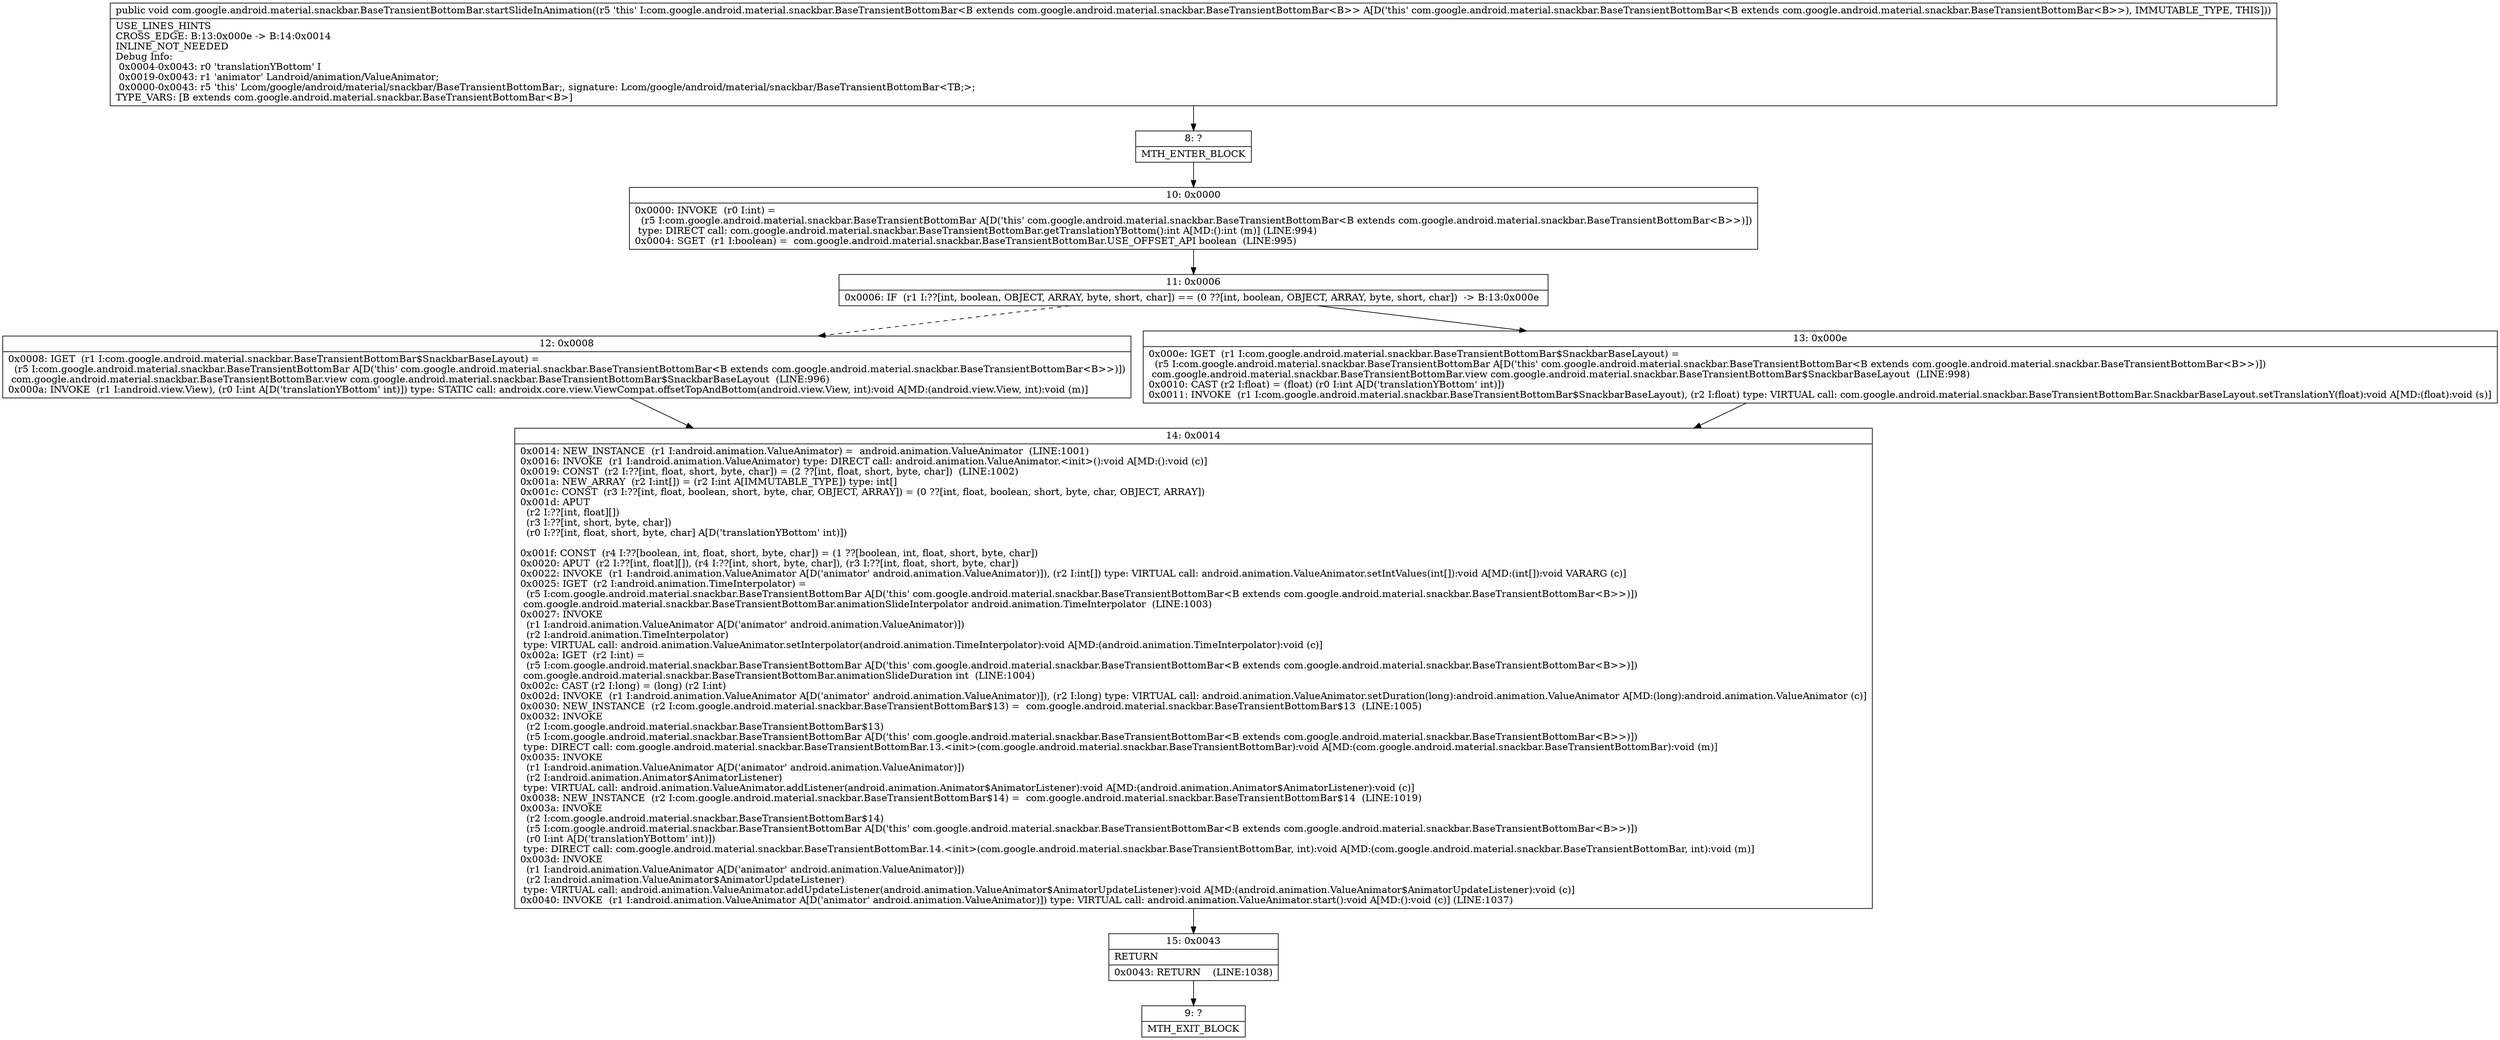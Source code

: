 digraph "CFG forcom.google.android.material.snackbar.BaseTransientBottomBar.startSlideInAnimation()V" {
Node_8 [shape=record,label="{8\:\ ?|MTH_ENTER_BLOCK\l}"];
Node_10 [shape=record,label="{10\:\ 0x0000|0x0000: INVOKE  (r0 I:int) = \l  (r5 I:com.google.android.material.snackbar.BaseTransientBottomBar A[D('this' com.google.android.material.snackbar.BaseTransientBottomBar\<B extends com.google.android.material.snackbar.BaseTransientBottomBar\<B\>\>)])\l type: DIRECT call: com.google.android.material.snackbar.BaseTransientBottomBar.getTranslationYBottom():int A[MD:():int (m)] (LINE:994)\l0x0004: SGET  (r1 I:boolean) =  com.google.android.material.snackbar.BaseTransientBottomBar.USE_OFFSET_API boolean  (LINE:995)\l}"];
Node_11 [shape=record,label="{11\:\ 0x0006|0x0006: IF  (r1 I:??[int, boolean, OBJECT, ARRAY, byte, short, char]) == (0 ??[int, boolean, OBJECT, ARRAY, byte, short, char])  \-\> B:13:0x000e \l}"];
Node_12 [shape=record,label="{12\:\ 0x0008|0x0008: IGET  (r1 I:com.google.android.material.snackbar.BaseTransientBottomBar$SnackbarBaseLayout) = \l  (r5 I:com.google.android.material.snackbar.BaseTransientBottomBar A[D('this' com.google.android.material.snackbar.BaseTransientBottomBar\<B extends com.google.android.material.snackbar.BaseTransientBottomBar\<B\>\>)])\l com.google.android.material.snackbar.BaseTransientBottomBar.view com.google.android.material.snackbar.BaseTransientBottomBar$SnackbarBaseLayout  (LINE:996)\l0x000a: INVOKE  (r1 I:android.view.View), (r0 I:int A[D('translationYBottom' int)]) type: STATIC call: androidx.core.view.ViewCompat.offsetTopAndBottom(android.view.View, int):void A[MD:(android.view.View, int):void (m)]\l}"];
Node_14 [shape=record,label="{14\:\ 0x0014|0x0014: NEW_INSTANCE  (r1 I:android.animation.ValueAnimator) =  android.animation.ValueAnimator  (LINE:1001)\l0x0016: INVOKE  (r1 I:android.animation.ValueAnimator) type: DIRECT call: android.animation.ValueAnimator.\<init\>():void A[MD:():void (c)]\l0x0019: CONST  (r2 I:??[int, float, short, byte, char]) = (2 ??[int, float, short, byte, char])  (LINE:1002)\l0x001a: NEW_ARRAY  (r2 I:int[]) = (r2 I:int A[IMMUTABLE_TYPE]) type: int[] \l0x001c: CONST  (r3 I:??[int, float, boolean, short, byte, char, OBJECT, ARRAY]) = (0 ??[int, float, boolean, short, byte, char, OBJECT, ARRAY]) \l0x001d: APUT  \l  (r2 I:??[int, float][])\l  (r3 I:??[int, short, byte, char])\l  (r0 I:??[int, float, short, byte, char] A[D('translationYBottom' int)])\l \l0x001f: CONST  (r4 I:??[boolean, int, float, short, byte, char]) = (1 ??[boolean, int, float, short, byte, char]) \l0x0020: APUT  (r2 I:??[int, float][]), (r4 I:??[int, short, byte, char]), (r3 I:??[int, float, short, byte, char]) \l0x0022: INVOKE  (r1 I:android.animation.ValueAnimator A[D('animator' android.animation.ValueAnimator)]), (r2 I:int[]) type: VIRTUAL call: android.animation.ValueAnimator.setIntValues(int[]):void A[MD:(int[]):void VARARG (c)]\l0x0025: IGET  (r2 I:android.animation.TimeInterpolator) = \l  (r5 I:com.google.android.material.snackbar.BaseTransientBottomBar A[D('this' com.google.android.material.snackbar.BaseTransientBottomBar\<B extends com.google.android.material.snackbar.BaseTransientBottomBar\<B\>\>)])\l com.google.android.material.snackbar.BaseTransientBottomBar.animationSlideInterpolator android.animation.TimeInterpolator  (LINE:1003)\l0x0027: INVOKE  \l  (r1 I:android.animation.ValueAnimator A[D('animator' android.animation.ValueAnimator)])\l  (r2 I:android.animation.TimeInterpolator)\l type: VIRTUAL call: android.animation.ValueAnimator.setInterpolator(android.animation.TimeInterpolator):void A[MD:(android.animation.TimeInterpolator):void (c)]\l0x002a: IGET  (r2 I:int) = \l  (r5 I:com.google.android.material.snackbar.BaseTransientBottomBar A[D('this' com.google.android.material.snackbar.BaseTransientBottomBar\<B extends com.google.android.material.snackbar.BaseTransientBottomBar\<B\>\>)])\l com.google.android.material.snackbar.BaseTransientBottomBar.animationSlideDuration int  (LINE:1004)\l0x002c: CAST (r2 I:long) = (long) (r2 I:int) \l0x002d: INVOKE  (r1 I:android.animation.ValueAnimator A[D('animator' android.animation.ValueAnimator)]), (r2 I:long) type: VIRTUAL call: android.animation.ValueAnimator.setDuration(long):android.animation.ValueAnimator A[MD:(long):android.animation.ValueAnimator (c)]\l0x0030: NEW_INSTANCE  (r2 I:com.google.android.material.snackbar.BaseTransientBottomBar$13) =  com.google.android.material.snackbar.BaseTransientBottomBar$13  (LINE:1005)\l0x0032: INVOKE  \l  (r2 I:com.google.android.material.snackbar.BaseTransientBottomBar$13)\l  (r5 I:com.google.android.material.snackbar.BaseTransientBottomBar A[D('this' com.google.android.material.snackbar.BaseTransientBottomBar\<B extends com.google.android.material.snackbar.BaseTransientBottomBar\<B\>\>)])\l type: DIRECT call: com.google.android.material.snackbar.BaseTransientBottomBar.13.\<init\>(com.google.android.material.snackbar.BaseTransientBottomBar):void A[MD:(com.google.android.material.snackbar.BaseTransientBottomBar):void (m)]\l0x0035: INVOKE  \l  (r1 I:android.animation.ValueAnimator A[D('animator' android.animation.ValueAnimator)])\l  (r2 I:android.animation.Animator$AnimatorListener)\l type: VIRTUAL call: android.animation.ValueAnimator.addListener(android.animation.Animator$AnimatorListener):void A[MD:(android.animation.Animator$AnimatorListener):void (c)]\l0x0038: NEW_INSTANCE  (r2 I:com.google.android.material.snackbar.BaseTransientBottomBar$14) =  com.google.android.material.snackbar.BaseTransientBottomBar$14  (LINE:1019)\l0x003a: INVOKE  \l  (r2 I:com.google.android.material.snackbar.BaseTransientBottomBar$14)\l  (r5 I:com.google.android.material.snackbar.BaseTransientBottomBar A[D('this' com.google.android.material.snackbar.BaseTransientBottomBar\<B extends com.google.android.material.snackbar.BaseTransientBottomBar\<B\>\>)])\l  (r0 I:int A[D('translationYBottom' int)])\l type: DIRECT call: com.google.android.material.snackbar.BaseTransientBottomBar.14.\<init\>(com.google.android.material.snackbar.BaseTransientBottomBar, int):void A[MD:(com.google.android.material.snackbar.BaseTransientBottomBar, int):void (m)]\l0x003d: INVOKE  \l  (r1 I:android.animation.ValueAnimator A[D('animator' android.animation.ValueAnimator)])\l  (r2 I:android.animation.ValueAnimator$AnimatorUpdateListener)\l type: VIRTUAL call: android.animation.ValueAnimator.addUpdateListener(android.animation.ValueAnimator$AnimatorUpdateListener):void A[MD:(android.animation.ValueAnimator$AnimatorUpdateListener):void (c)]\l0x0040: INVOKE  (r1 I:android.animation.ValueAnimator A[D('animator' android.animation.ValueAnimator)]) type: VIRTUAL call: android.animation.ValueAnimator.start():void A[MD:():void (c)] (LINE:1037)\l}"];
Node_15 [shape=record,label="{15\:\ 0x0043|RETURN\l|0x0043: RETURN    (LINE:1038)\l}"];
Node_9 [shape=record,label="{9\:\ ?|MTH_EXIT_BLOCK\l}"];
Node_13 [shape=record,label="{13\:\ 0x000e|0x000e: IGET  (r1 I:com.google.android.material.snackbar.BaseTransientBottomBar$SnackbarBaseLayout) = \l  (r5 I:com.google.android.material.snackbar.BaseTransientBottomBar A[D('this' com.google.android.material.snackbar.BaseTransientBottomBar\<B extends com.google.android.material.snackbar.BaseTransientBottomBar\<B\>\>)])\l com.google.android.material.snackbar.BaseTransientBottomBar.view com.google.android.material.snackbar.BaseTransientBottomBar$SnackbarBaseLayout  (LINE:998)\l0x0010: CAST (r2 I:float) = (float) (r0 I:int A[D('translationYBottom' int)]) \l0x0011: INVOKE  (r1 I:com.google.android.material.snackbar.BaseTransientBottomBar$SnackbarBaseLayout), (r2 I:float) type: VIRTUAL call: com.google.android.material.snackbar.BaseTransientBottomBar.SnackbarBaseLayout.setTranslationY(float):void A[MD:(float):void (s)]\l}"];
MethodNode[shape=record,label="{public void com.google.android.material.snackbar.BaseTransientBottomBar.startSlideInAnimation((r5 'this' I:com.google.android.material.snackbar.BaseTransientBottomBar\<B extends com.google.android.material.snackbar.BaseTransientBottomBar\<B\>\> A[D('this' com.google.android.material.snackbar.BaseTransientBottomBar\<B extends com.google.android.material.snackbar.BaseTransientBottomBar\<B\>\>), IMMUTABLE_TYPE, THIS]))  | USE_LINES_HINTS\lCROSS_EDGE: B:13:0x000e \-\> B:14:0x0014\lINLINE_NOT_NEEDED\lDebug Info:\l  0x0004\-0x0043: r0 'translationYBottom' I\l  0x0019\-0x0043: r1 'animator' Landroid\/animation\/ValueAnimator;\l  0x0000\-0x0043: r5 'this' Lcom\/google\/android\/material\/snackbar\/BaseTransientBottomBar;, signature: Lcom\/google\/android\/material\/snackbar\/BaseTransientBottomBar\<TB;\>;\lTYPE_VARS: [B extends com.google.android.material.snackbar.BaseTransientBottomBar\<B\>]\l}"];
MethodNode -> Node_8;Node_8 -> Node_10;
Node_10 -> Node_11;
Node_11 -> Node_12[style=dashed];
Node_11 -> Node_13;
Node_12 -> Node_14;
Node_14 -> Node_15;
Node_15 -> Node_9;
Node_13 -> Node_14;
}

